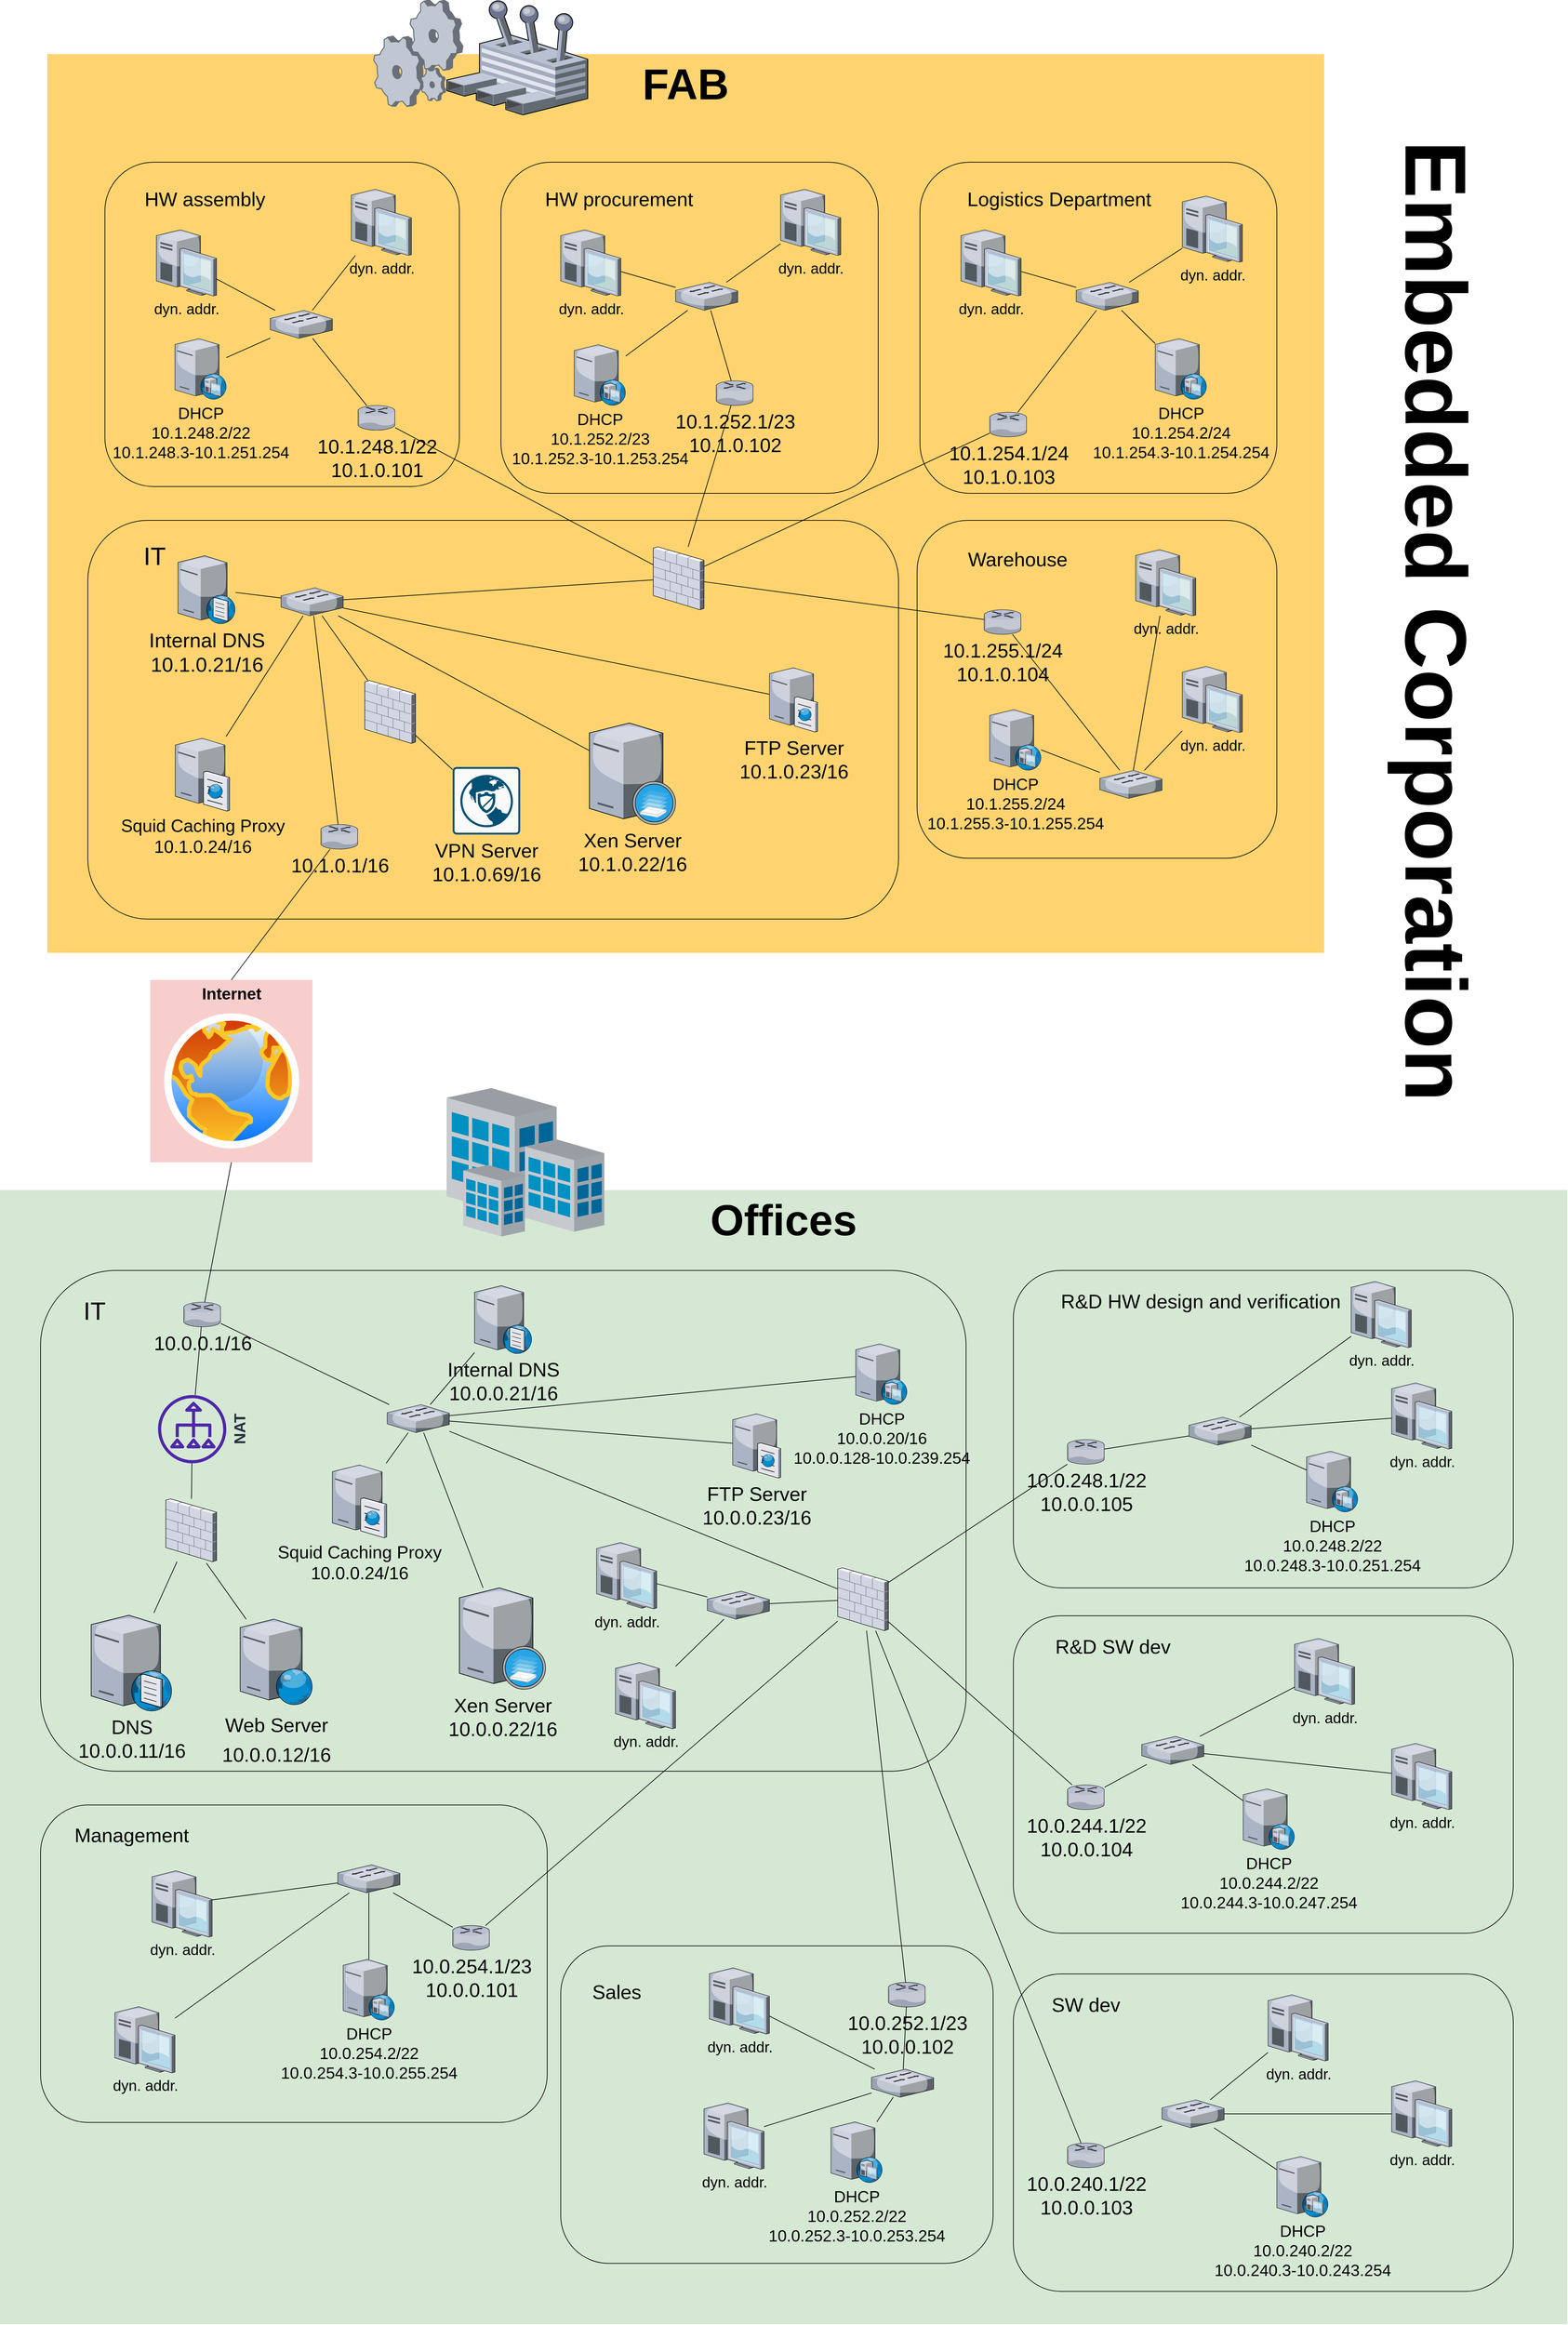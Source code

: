 <mxfile version="15.8.6" type="github">
  <diagram name="Page-1" id="e3a06f82-3646-2815-327d-82caf3d4e204">
    <mxGraphModel dx="2748" dy="2811" grid="1" gridSize="10" guides="1" tooltips="1" connect="1" arrows="1" fold="1" page="1" pageScale="1.5" pageWidth="1169" pageHeight="826" background="none" math="0" shadow="0">
      <root>
        <mxCell id="0" style=";html=1;" />
        <mxCell id="1" style=";html=1;" parent="0" />
        <mxCell id="6a7d8f32e03d9370-57" value="&lt;b&gt;&lt;font style=&quot;font-size: 64px&quot;&gt;FAB&lt;/font&gt;&lt;/b&gt;" style="whiteSpace=wrap;html=1;fillColor=#FFD470;gradientColor=none;fontSize=14;strokeColor=none;verticalAlign=top;" parent="1" vertex="1">
          <mxGeometry x="220" y="-1040" width="1890" height="1330" as="geometry" />
        </mxCell>
        <mxCell id="1b9Rtp74jviF4PZmaVi0-16" value="" style="rounded=1;whiteSpace=wrap;html=1;fontSize=26;fillColor=none;" vertex="1" parent="1">
          <mxGeometry x="280" y="-350" width="1200" height="590" as="geometry" />
        </mxCell>
        <mxCell id="-EbjCZFaRYP1S_G91VMJ-182" value="" style="rounded=1;whiteSpace=wrap;html=1;fontSize=24;fillColor=none;" parent="1" vertex="1">
          <mxGeometry x="305.29" y="-880" width="524.71" height="480" as="geometry" />
        </mxCell>
        <mxCell id="-EbjCZFaRYP1S_G91VMJ-7" value="&lt;b&gt;&lt;font style=&quot;font-size: 128px&quot;&gt;Embedded Corporation&lt;/font&gt;&lt;/b&gt;" style="text;strokeColor=none;fillColor=none;html=1;fontSize=24;fontStyle=1;verticalAlign=middle;align=center;horizontal=0;rotation=-180;" parent="1" vertex="1">
          <mxGeometry x="2120" y="-1028.5" width="312" height="1654.25" as="geometry" />
        </mxCell>
        <mxCell id="-EbjCZFaRYP1S_G91VMJ-15" value="&lt;font size=&quot;1&quot;&gt;&lt;b style=&quot;font-size: 64px&quot;&gt;Offices&lt;/b&gt;&lt;/font&gt;" style="whiteSpace=wrap;html=1;fillColor=#d5e8d4;fontSize=14;strokeColor=none;verticalAlign=top;" parent="1" vertex="1">
          <mxGeometry x="150" y="641" width="2320" height="1678.47" as="geometry" />
        </mxCell>
        <mxCell id="-EbjCZFaRYP1S_G91VMJ-16" value="" style="rounded=1;whiteSpace=wrap;html=1;fontSize=26;fillColor=none;" parent="1" vertex="1">
          <mxGeometry x="210" y="760" width="1370" height="741" as="geometry" />
        </mxCell>
        <mxCell id="-EbjCZFaRYP1S_G91VMJ-218" style="edgeStyle=none;rounded=0;orthogonalLoop=1;jettySize=auto;html=1;entryX=0.5;entryY=1;entryDx=0;entryDy=0;fontSize=128;endArrow=none;endFill=0;" parent="1" source="-EbjCZFaRYP1S_G91VMJ-20" target="-EbjCZFaRYP1S_G91VMJ-23" edge="1">
          <mxGeometry relative="1" as="geometry" />
        </mxCell>
        <mxCell id="1b9Rtp74jviF4PZmaVi0-7" style="edgeStyle=none;rounded=0;orthogonalLoop=1;jettySize=auto;html=1;endArrow=none;endFill=0;" edge="1" parent="1" source="-EbjCZFaRYP1S_G91VMJ-20" target="1b9Rtp74jviF4PZmaVi0-4">
          <mxGeometry relative="1" as="geometry" />
        </mxCell>
        <mxCell id="1b9Rtp74jviF4PZmaVi0-8" style="edgeStyle=none;rounded=0;orthogonalLoop=1;jettySize=auto;html=1;fontSize=23;endArrow=none;endFill=0;" edge="1" parent="1" source="-EbjCZFaRYP1S_G91VMJ-20" target="-EbjCZFaRYP1S_G91VMJ-44">
          <mxGeometry relative="1" as="geometry" />
        </mxCell>
        <mxCell id="-EbjCZFaRYP1S_G91VMJ-20" value="&lt;font style=&quot;font-size: 29px&quot;&gt;10.0.0.1/16&lt;/font&gt;" style="verticalLabelPosition=bottom;aspect=fixed;html=1;verticalAlign=top;strokeColor=none;shape=mxgraph.citrix.router;fillColor=#66B2FF;gradientColor=#0066CC;fontSize=14;" parent="1" vertex="1">
          <mxGeometry x="422" y="807" width="55" height="36.5" as="geometry" />
        </mxCell>
        <mxCell id="-EbjCZFaRYP1S_G91VMJ-21" value="" style="verticalLabelPosition=bottom;aspect=fixed;html=1;verticalAlign=top;strokeColor=none;shape=mxgraph.citrix.site;fillColor=#66B2FF;gradientColor=#0066CC;fontSize=14;" parent="1" vertex="1">
          <mxGeometry x="811.55" y="490" width="233.07" height="220" as="geometry" />
        </mxCell>
        <mxCell id="-EbjCZFaRYP1S_G91VMJ-22" value="" style="group" parent="1" vertex="1" connectable="0">
          <mxGeometry x="372.5" y="330" width="240" height="270" as="geometry" />
        </mxCell>
        <mxCell id="-EbjCZFaRYP1S_G91VMJ-23" value="&lt;font size=&quot;1&quot;&gt;&lt;b style=&quot;font-size: 24px&quot;&gt;Internet&lt;/b&gt;&lt;/font&gt;" style="whiteSpace=wrap;html=1;fillColor=#f8cecc;fontSize=14;strokeColor=none;verticalAlign=top;" parent="-EbjCZFaRYP1S_G91VMJ-22" vertex="1">
          <mxGeometry width="240" height="270" as="geometry" />
        </mxCell>
        <mxCell id="-EbjCZFaRYP1S_G91VMJ-24" value="" style="aspect=fixed;perimeter=ellipsePerimeter;html=1;align=center;shadow=0;dashed=0;spacingTop=3;image;image=img/lib/active_directory/internet_globe.svg;" parent="-EbjCZFaRYP1S_G91VMJ-22" vertex="1">
          <mxGeometry x="20.5" y="49.5" width="200" height="200" as="geometry" />
        </mxCell>
        <mxCell id="-EbjCZFaRYP1S_G91VMJ-25" value="&lt;font style=&quot;font-size: 29px&quot;&gt;DNS&lt;br&gt;10.0.0.11/16&lt;/font&gt;" style="verticalLabelPosition=bottom;sketch=0;aspect=fixed;html=1;verticalAlign=top;strokeColor=none;align=center;outlineConnect=0;shape=mxgraph.citrix.dns_server;fontSize=26;" parent="1" vertex="1">
          <mxGeometry x="285" y="1266.72" width="120" height="145.09" as="geometry" />
        </mxCell>
        <mxCell id="-EbjCZFaRYP1S_G91VMJ-26" value="&lt;font style=&quot;font-size: 37px&quot;&gt;IT&lt;/font&gt;" style="text;html=1;strokeColor=none;fillColor=none;align=center;verticalAlign=middle;whiteSpace=wrap;rounded=0;fontSize=26;" parent="1" vertex="1">
          <mxGeometry x="260" y="806.25" width="60" height="30" as="geometry" />
        </mxCell>
        <mxCell id="-EbjCZFaRYP1S_G91VMJ-27" style="edgeStyle=none;rounded=0;orthogonalLoop=1;jettySize=auto;html=1;fontSize=26;endArrow=none;endFill=0;" parent="1" source="-EbjCZFaRYP1S_G91VMJ-44" target="-EbjCZFaRYP1S_G91VMJ-31" edge="1">
          <mxGeometry relative="1" as="geometry" />
        </mxCell>
        <mxCell id="1b9Rtp74jviF4PZmaVi0-9" style="edgeStyle=none;rounded=0;orthogonalLoop=1;jettySize=auto;html=1;fontSize=23;endArrow=none;endFill=0;" edge="1" parent="1" source="-EbjCZFaRYP1S_G91VMJ-30" target="-EbjCZFaRYP1S_G91VMJ-44">
          <mxGeometry relative="1" as="geometry" />
        </mxCell>
        <mxCell id="-EbjCZFaRYP1S_G91VMJ-30" value="" style="verticalLabelPosition=bottom;sketch=0;aspect=fixed;html=1;verticalAlign=top;strokeColor=none;align=center;outlineConnect=0;shape=mxgraph.citrix.firewall;fontSize=26;fillColor=none;" parent="1" vertex="1">
          <mxGeometry x="1390" y="1200" width="75" height="93" as="geometry" />
        </mxCell>
        <mxCell id="-EbjCZFaRYP1S_G91VMJ-31" value="&lt;font style=&quot;font-size: 29px&quot;&gt;Internal DNS&lt;br&gt;10.0.0.21/16&lt;/font&gt;" style="verticalLabelPosition=bottom;sketch=0;aspect=fixed;html=1;verticalAlign=top;strokeColor=none;align=center;outlineConnect=0;shape=mxgraph.citrix.dns_server;fontSize=26;" parent="1" vertex="1">
          <mxGeometry x="852.41" y="780" width="85.19" height="103" as="geometry" />
        </mxCell>
        <mxCell id="1b9Rtp74jviF4PZmaVi0-11" style="edgeStyle=none;rounded=0;orthogonalLoop=1;jettySize=auto;html=1;fontSize=23;endArrow=none;endFill=0;" edge="1" parent="1" source="-EbjCZFaRYP1S_G91VMJ-33" target="-EbjCZFaRYP1S_G91VMJ-44">
          <mxGeometry relative="1" as="geometry" />
        </mxCell>
        <mxCell id="-EbjCZFaRYP1S_G91VMJ-33" value="Squid Caching Proxy&lt;br&gt;10.0.0.24/16" style="verticalLabelPosition=bottom;sketch=0;aspect=fixed;html=1;verticalAlign=top;strokeColor=none;align=center;outlineConnect=0;shape=mxgraph.citrix.cache_server;fontSize=26;fillColor=none;" parent="1" vertex="1">
          <mxGeometry x="642.0" y="1045.37" width="80.1" height="110" as="geometry" />
        </mxCell>
        <mxCell id="-EbjCZFaRYP1S_G91VMJ-37" value="&lt;font style=&quot;font-size: 29px&quot;&gt;Web Server&lt;br&gt;10.0.0.12/16&lt;br&gt;&lt;/font&gt;" style="verticalLabelPosition=bottom;sketch=0;aspect=fixed;html=1;verticalAlign=top;strokeColor=none;align=center;outlineConnect=0;shape=mxgraph.citrix.web_server;fontSize=37;" parent="1" vertex="1">
          <mxGeometry x="505.5" y="1276.03" width="107.5" height="126.47" as="geometry" />
        </mxCell>
        <mxCell id="-EbjCZFaRYP1S_G91VMJ-39" value="Xen Server&lt;br&gt;10.0.0.22/16" style="verticalLabelPosition=bottom;sketch=0;aspect=fixed;html=1;verticalAlign=top;strokeColor=none;align=center;outlineConnect=0;shape=mxgraph.citrix.xenserver;fontSize=29;" parent="1" vertex="1">
          <mxGeometry x="830" y="1229.75" width="127.5" height="150" as="geometry" />
        </mxCell>
        <mxCell id="-EbjCZFaRYP1S_G91VMJ-45" style="edgeStyle=none;rounded=0;orthogonalLoop=1;jettySize=auto;html=1;fontSize=29;endArrow=none;endFill=0;" parent="1" source="-EbjCZFaRYP1S_G91VMJ-44" target="-EbjCZFaRYP1S_G91VMJ-39" edge="1">
          <mxGeometry relative="1" as="geometry" />
        </mxCell>
        <mxCell id="-EbjCZFaRYP1S_G91VMJ-60" style="edgeStyle=none;rounded=0;orthogonalLoop=1;jettySize=auto;html=1;fontSize=22;endArrow=none;endFill=0;" parent="1" source="-EbjCZFaRYP1S_G91VMJ-44" target="-EbjCZFaRYP1S_G91VMJ-59" edge="1">
          <mxGeometry relative="1" as="geometry" />
        </mxCell>
        <mxCell id="-EbjCZFaRYP1S_G91VMJ-44" value="" style="verticalLabelPosition=bottom;sketch=0;aspect=fixed;html=1;verticalAlign=top;strokeColor=none;align=center;outlineConnect=0;shape=mxgraph.citrix.switch;fontSize=29;" parent="1" vertex="1">
          <mxGeometry x="723.14" y="958.5" width="92" height="41.5" as="geometry" />
        </mxCell>
        <mxCell id="-EbjCZFaRYP1S_G91VMJ-49" style="edgeStyle=none;rounded=0;orthogonalLoop=1;jettySize=auto;html=1;fontSize=29;endArrow=none;endFill=0;" parent="1" source="-EbjCZFaRYP1S_G91VMJ-47" target="-EbjCZFaRYP1S_G91VMJ-25" edge="1">
          <mxGeometry relative="1" as="geometry" />
        </mxCell>
        <mxCell id="1b9Rtp74jviF4PZmaVi0-5" style="rounded=0;orthogonalLoop=1;jettySize=auto;html=1;endArrow=none;endFill=0;" edge="1" parent="1" source="-EbjCZFaRYP1S_G91VMJ-47" target="1b9Rtp74jviF4PZmaVi0-4">
          <mxGeometry relative="1" as="geometry" />
        </mxCell>
        <mxCell id="-EbjCZFaRYP1S_G91VMJ-47" value="" style="verticalLabelPosition=bottom;aspect=fixed;html=1;verticalAlign=top;strokeColor=none;shape=mxgraph.citrix.firewall;fillColor=#66B2FF;gradientColor=#0066CC;fontSize=14;" parent="1" vertex="1">
          <mxGeometry x="395.5" y="1098" width="75" height="93" as="geometry" />
        </mxCell>
        <mxCell id="-EbjCZFaRYP1S_G91VMJ-50" style="edgeStyle=none;rounded=0;orthogonalLoop=1;jettySize=auto;html=1;fontSize=29;endArrow=none;endFill=0;exitX=0.8;exitY=1.022;exitDx=0;exitDy=0;exitPerimeter=0;" parent="1" source="-EbjCZFaRYP1S_G91VMJ-47" target="-EbjCZFaRYP1S_G91VMJ-37" edge="1">
          <mxGeometry relative="1" as="geometry">
            <mxPoint x="494.235" y="1244" as="sourcePoint" />
          </mxGeometry>
        </mxCell>
        <mxCell id="1b9Rtp74jviF4PZmaVi0-10" style="edgeStyle=none;rounded=0;orthogonalLoop=1;jettySize=auto;html=1;fontSize=23;endArrow=none;endFill=0;" edge="1" parent="1" source="-EbjCZFaRYP1S_G91VMJ-51" target="-EbjCZFaRYP1S_G91VMJ-30">
          <mxGeometry relative="1" as="geometry" />
        </mxCell>
        <mxCell id="-EbjCZFaRYP1S_G91VMJ-51" value="" style="verticalLabelPosition=bottom;sketch=0;aspect=fixed;html=1;verticalAlign=top;strokeColor=none;align=center;outlineConnect=0;shape=mxgraph.citrix.switch;fontSize=29;" parent="1" vertex="1">
          <mxGeometry x="1197" y="1234.53" width="92" height="41.5" as="geometry" />
        </mxCell>
        <mxCell id="-EbjCZFaRYP1S_G91VMJ-69" style="edgeStyle=none;rounded=0;orthogonalLoop=1;jettySize=auto;html=1;fontSize=22;endArrow=none;endFill=0;" parent="1" source="-EbjCZFaRYP1S_G91VMJ-30" target="-EbjCZFaRYP1S_G91VMJ-68" edge="1">
          <mxGeometry relative="1" as="geometry">
            <mxPoint x="1425.362" y="1459.75" as="sourcePoint" />
          </mxGeometry>
        </mxCell>
        <mxCell id="-EbjCZFaRYP1S_G91VMJ-90" style="edgeStyle=none;rounded=0;orthogonalLoop=1;jettySize=auto;html=1;fontSize=29;endArrow=none;endFill=0;" parent="1" source="-EbjCZFaRYP1S_G91VMJ-30" target="-EbjCZFaRYP1S_G91VMJ-81" edge="1">
          <mxGeometry relative="1" as="geometry">
            <mxPoint x="1468.347" y="1459.75" as="sourcePoint" />
          </mxGeometry>
        </mxCell>
        <mxCell id="-EbjCZFaRYP1S_G91VMJ-102" style="edgeStyle=none;rounded=0;orthogonalLoop=1;jettySize=auto;html=1;fontSize=29;endArrow=none;endFill=0;" parent="1" source="-EbjCZFaRYP1S_G91VMJ-30" target="-EbjCZFaRYP1S_G91VMJ-93" edge="1">
          <mxGeometry relative="1" as="geometry">
            <mxPoint x="1481.684" y="1418.25" as="sourcePoint" />
          </mxGeometry>
        </mxCell>
        <mxCell id="-EbjCZFaRYP1S_G91VMJ-147" style="edgeStyle=none;rounded=0;orthogonalLoop=1;jettySize=auto;html=1;fontSize=29;endArrow=none;endFill=0;" parent="1" source="-EbjCZFaRYP1S_G91VMJ-30" target="-EbjCZFaRYP1S_G91VMJ-127" edge="1">
          <mxGeometry relative="1" as="geometry">
            <mxPoint x="1513" y="1454.914" as="sourcePoint" />
          </mxGeometry>
        </mxCell>
        <mxCell id="-EbjCZFaRYP1S_G91VMJ-148" style="edgeStyle=none;rounded=0;orthogonalLoop=1;jettySize=auto;html=1;fontSize=29;endArrow=none;endFill=0;" parent="1" source="-EbjCZFaRYP1S_G91VMJ-30" target="-EbjCZFaRYP1S_G91VMJ-138" edge="1">
          <mxGeometry relative="1" as="geometry">
            <mxPoint x="1476.56" y="1459.75" as="sourcePoint" />
          </mxGeometry>
        </mxCell>
        <mxCell id="-EbjCZFaRYP1S_G91VMJ-59" value="&lt;font style=&quot;font-size: 24px&quot;&gt;DHCP&lt;br&gt;10.0.0.20/16&lt;br&gt;10.0.0.128-10.0.239.254&lt;/font&gt;" style="verticalLabelPosition=bottom;sketch=0;aspect=fixed;html=1;verticalAlign=top;strokeColor=none;align=center;outlineConnect=0;shape=mxgraph.citrix.dhcp_server;fontSize=22;" parent="1" vertex="1">
          <mxGeometry x="1416.71" y="868.5" width="76" height="90" as="geometry" />
        </mxCell>
        <mxCell id="-EbjCZFaRYP1S_G91VMJ-64" style="edgeStyle=none;rounded=0;orthogonalLoop=1;jettySize=auto;html=1;fontSize=22;endArrow=none;endFill=0;" parent="1" source="-EbjCZFaRYP1S_G91VMJ-61" target="-EbjCZFaRYP1S_G91VMJ-51" edge="1">
          <mxGeometry relative="1" as="geometry" />
        </mxCell>
        <mxCell id="-EbjCZFaRYP1S_G91VMJ-61" value="dyn. addr." style="verticalLabelPosition=bottom;sketch=0;aspect=fixed;html=1;verticalAlign=top;strokeColor=none;align=center;outlineConnect=0;shape=mxgraph.citrix.desktop;fontSize=22;" parent="1" vertex="1">
          <mxGeometry x="1033.07" y="1162.72" width="89" height="98" as="geometry" />
        </mxCell>
        <mxCell id="-EbjCZFaRYP1S_G91VMJ-65" style="edgeStyle=none;rounded=0;orthogonalLoop=1;jettySize=auto;html=1;fontSize=22;endArrow=none;endFill=0;" parent="1" source="-EbjCZFaRYP1S_G91VMJ-63" target="-EbjCZFaRYP1S_G91VMJ-51" edge="1">
          <mxGeometry relative="1" as="geometry" />
        </mxCell>
        <mxCell id="-EbjCZFaRYP1S_G91VMJ-63" value="dyn. addr." style="verticalLabelPosition=bottom;sketch=0;aspect=fixed;html=1;verticalAlign=top;strokeColor=none;align=center;outlineConnect=0;shape=mxgraph.citrix.desktop;fontSize=22;" parent="1" vertex="1">
          <mxGeometry x="1061" y="1340.18" width="89" height="98" as="geometry" />
        </mxCell>
        <mxCell id="-EbjCZFaRYP1S_G91VMJ-67" value="" style="rounded=1;whiteSpace=wrap;html=1;fontSize=26;fillColor=none;" parent="1" vertex="1">
          <mxGeometry x="210" y="1551" width="750" height="469.75" as="geometry" />
        </mxCell>
        <mxCell id="-EbjCZFaRYP1S_G91VMJ-76" style="edgeStyle=none;rounded=0;orthogonalLoop=1;jettySize=auto;html=1;fontSize=22;endArrow=none;endFill=0;" parent="1" source="-EbjCZFaRYP1S_G91VMJ-68" target="-EbjCZFaRYP1S_G91VMJ-73" edge="1">
          <mxGeometry relative="1" as="geometry" />
        </mxCell>
        <mxCell id="-EbjCZFaRYP1S_G91VMJ-68" value="&lt;font style=&quot;font-size: 29px&quot;&gt;10.0.254.1/23&lt;br&gt;10.0.0.101&lt;br&gt;&lt;/font&gt;" style="verticalLabelPosition=bottom;sketch=0;aspect=fixed;html=1;verticalAlign=top;strokeColor=none;align=center;outlineConnect=0;shape=mxgraph.citrix.router;fontSize=22;" parent="1" vertex="1">
          <mxGeometry x="820" y="1729.47" width="55" height="36.5" as="geometry" />
        </mxCell>
        <mxCell id="-EbjCZFaRYP1S_G91VMJ-77" style="edgeStyle=none;rounded=0;orthogonalLoop=1;jettySize=auto;html=1;fontSize=22;endArrow=none;endFill=0;" parent="1" source="-EbjCZFaRYP1S_G91VMJ-70" target="-EbjCZFaRYP1S_G91VMJ-73" edge="1">
          <mxGeometry relative="1" as="geometry" />
        </mxCell>
        <mxCell id="-EbjCZFaRYP1S_G91VMJ-70" value="&lt;font style=&quot;font-size: 24px&quot;&gt;DHCP&lt;br&gt;10.0.254.2/22&lt;br&gt;10.0.254.3-10.0.255.254&lt;/font&gt;" style="verticalLabelPosition=bottom;sketch=0;aspect=fixed;html=1;verticalAlign=top;strokeColor=none;align=center;outlineConnect=0;shape=mxgraph.citrix.dhcp_server;fontSize=22;" parent="1" vertex="1">
          <mxGeometry x="658" y="1779.47" width="76" height="90" as="geometry" />
        </mxCell>
        <mxCell id="-EbjCZFaRYP1S_G91VMJ-71" value="dyn. addr." style="verticalLabelPosition=bottom;sketch=0;aspect=fixed;html=1;verticalAlign=top;strokeColor=none;align=center;outlineConnect=0;shape=mxgraph.citrix.desktop;fontSize=22;" parent="1" vertex="1">
          <mxGeometry x="375" y="1648.47" width="89" height="98" as="geometry" />
        </mxCell>
        <mxCell id="-EbjCZFaRYP1S_G91VMJ-72" value="dyn. addr." style="verticalLabelPosition=bottom;sketch=0;aspect=fixed;html=1;verticalAlign=top;strokeColor=none;align=center;outlineConnect=0;shape=mxgraph.citrix.desktop;fontSize=22;" parent="1" vertex="1">
          <mxGeometry x="320" y="1849.47" width="89" height="98" as="geometry" />
        </mxCell>
        <mxCell id="-EbjCZFaRYP1S_G91VMJ-74" style="edgeStyle=none;rounded=0;orthogonalLoop=1;jettySize=auto;html=1;fontSize=22;endArrow=none;endFill=0;" parent="1" source="-EbjCZFaRYP1S_G91VMJ-73" target="-EbjCZFaRYP1S_G91VMJ-71" edge="1">
          <mxGeometry relative="1" as="geometry" />
        </mxCell>
        <mxCell id="-EbjCZFaRYP1S_G91VMJ-75" style="edgeStyle=none;rounded=0;orthogonalLoop=1;jettySize=auto;html=1;fontSize=22;endArrow=none;endFill=0;" parent="1" source="-EbjCZFaRYP1S_G91VMJ-73" target="-EbjCZFaRYP1S_G91VMJ-72" edge="1">
          <mxGeometry relative="1" as="geometry" />
        </mxCell>
        <mxCell id="-EbjCZFaRYP1S_G91VMJ-73" value="" style="verticalLabelPosition=bottom;sketch=0;aspect=fixed;html=1;verticalAlign=top;strokeColor=none;align=center;outlineConnect=0;shape=mxgraph.citrix.switch;fontSize=22;" parent="1" vertex="1">
          <mxGeometry x="650" y="1639.47" width="92" height="41.5" as="geometry" />
        </mxCell>
        <mxCell id="-EbjCZFaRYP1S_G91VMJ-78" value="&lt;font style=&quot;font-size: 29px&quot;&gt;Management&lt;/font&gt;" style="text;html=1;strokeColor=none;fillColor=none;align=center;verticalAlign=middle;whiteSpace=wrap;rounded=0;fontSize=22;" parent="1" vertex="1">
          <mxGeometry x="315" y="1581" width="60" height="30" as="geometry" />
        </mxCell>
        <mxCell id="-EbjCZFaRYP1S_G91VMJ-79" value="" style="rounded=1;whiteSpace=wrap;html=1;fontSize=26;fillColor=none;" parent="1" vertex="1">
          <mxGeometry x="980" y="1759.47" width="640" height="469.75" as="geometry" />
        </mxCell>
        <mxCell id="-EbjCZFaRYP1S_G91VMJ-80" style="edgeStyle=none;rounded=0;orthogonalLoop=1;jettySize=auto;html=1;fontSize=22;endArrow=none;endFill=0;" parent="1" source="-EbjCZFaRYP1S_G91VMJ-81" target="-EbjCZFaRYP1S_G91VMJ-88" edge="1">
          <mxGeometry relative="1" as="geometry" />
        </mxCell>
        <mxCell id="-EbjCZFaRYP1S_G91VMJ-81" value="&lt;font style=&quot;font-size: 29px&quot;&gt;10.0.252.1/23&lt;br&gt;10.0.0.102&lt;br&gt;&lt;/font&gt;" style="verticalLabelPosition=bottom;sketch=0;aspect=fixed;html=1;verticalAlign=top;strokeColor=none;align=center;outlineConnect=0;shape=mxgraph.citrix.router;fontSize=22;" parent="1" vertex="1">
          <mxGeometry x="1465" y="1813.47" width="55" height="36.5" as="geometry" />
        </mxCell>
        <mxCell id="-EbjCZFaRYP1S_G91VMJ-82" style="edgeStyle=none;rounded=0;orthogonalLoop=1;jettySize=auto;html=1;fontSize=22;endArrow=none;endFill=0;" parent="1" source="-EbjCZFaRYP1S_G91VMJ-83" target="-EbjCZFaRYP1S_G91VMJ-88" edge="1">
          <mxGeometry relative="1" as="geometry" />
        </mxCell>
        <mxCell id="-EbjCZFaRYP1S_G91VMJ-83" value="&lt;font style=&quot;font-size: 24px&quot;&gt;DHCP&lt;br&gt;10.0.252.2/22&lt;br&gt;10.0.252.3-10.0.253.254&lt;/font&gt;" style="verticalLabelPosition=bottom;sketch=0;aspect=fixed;html=1;verticalAlign=top;strokeColor=none;align=center;outlineConnect=0;shape=mxgraph.citrix.dhcp_server;fontSize=22;" parent="1" vertex="1">
          <mxGeometry x="1380" y="2019.94" width="76" height="90" as="geometry" />
        </mxCell>
        <mxCell id="-EbjCZFaRYP1S_G91VMJ-84" value="dyn. addr." style="verticalLabelPosition=bottom;sketch=0;aspect=fixed;html=1;verticalAlign=top;strokeColor=none;align=center;outlineConnect=0;shape=mxgraph.citrix.desktop;fontSize=22;" parent="1" vertex="1">
          <mxGeometry x="1200" y="1791.94" width="89" height="98" as="geometry" />
        </mxCell>
        <mxCell id="-EbjCZFaRYP1S_G91VMJ-85" value="dyn. addr." style="verticalLabelPosition=bottom;sketch=0;aspect=fixed;html=1;verticalAlign=top;strokeColor=none;align=center;outlineConnect=0;shape=mxgraph.citrix.desktop;fontSize=22;" parent="1" vertex="1">
          <mxGeometry x="1192" y="1991.94" width="89" height="98" as="geometry" />
        </mxCell>
        <mxCell id="-EbjCZFaRYP1S_G91VMJ-86" style="edgeStyle=none;rounded=0;orthogonalLoop=1;jettySize=auto;html=1;fontSize=22;endArrow=none;endFill=0;" parent="1" source="-EbjCZFaRYP1S_G91VMJ-88" target="-EbjCZFaRYP1S_G91VMJ-84" edge="1">
          <mxGeometry relative="1" as="geometry" />
        </mxCell>
        <mxCell id="-EbjCZFaRYP1S_G91VMJ-87" style="edgeStyle=none;rounded=0;orthogonalLoop=1;jettySize=auto;html=1;fontSize=22;endArrow=none;endFill=0;" parent="1" source="-EbjCZFaRYP1S_G91VMJ-88" target="-EbjCZFaRYP1S_G91VMJ-85" edge="1">
          <mxGeometry relative="1" as="geometry" />
        </mxCell>
        <mxCell id="-EbjCZFaRYP1S_G91VMJ-88" value="" style="verticalLabelPosition=bottom;sketch=0;aspect=fixed;html=1;verticalAlign=top;strokeColor=none;align=center;outlineConnect=0;shape=mxgraph.citrix.switch;fontSize=22;" parent="1" vertex="1">
          <mxGeometry x="1440" y="1941.94" width="92" height="41.5" as="geometry" />
        </mxCell>
        <mxCell id="-EbjCZFaRYP1S_G91VMJ-89" value="&lt;font style=&quot;font-size: 29px&quot;&gt;Sales&lt;br&gt;&lt;/font&gt;" style="text;html=1;strokeColor=none;fillColor=none;align=center;verticalAlign=middle;whiteSpace=wrap;rounded=0;fontSize=22;" parent="1" vertex="1">
          <mxGeometry x="1033.07" y="1813.47" width="60" height="30" as="geometry" />
        </mxCell>
        <mxCell id="-EbjCZFaRYP1S_G91VMJ-91" value="" style="rounded=1;whiteSpace=wrap;html=1;fontSize=26;fillColor=none;" parent="1" vertex="1">
          <mxGeometry x="1650" y="760" width="740" height="469.75" as="geometry" />
        </mxCell>
        <mxCell id="-EbjCZFaRYP1S_G91VMJ-92" style="edgeStyle=none;rounded=0;orthogonalLoop=1;jettySize=auto;html=1;fontSize=22;endArrow=none;endFill=0;" parent="1" source="-EbjCZFaRYP1S_G91VMJ-93" target="-EbjCZFaRYP1S_G91VMJ-100" edge="1">
          <mxGeometry relative="1" as="geometry" />
        </mxCell>
        <mxCell id="-EbjCZFaRYP1S_G91VMJ-93" value="&lt;font style=&quot;font-size: 29px&quot;&gt;10.0.248.1/22&lt;br&gt;10.0.0.105&lt;br&gt;&lt;/font&gt;" style="verticalLabelPosition=bottom;sketch=0;aspect=fixed;html=1;verticalAlign=top;strokeColor=none;align=center;outlineConnect=0;shape=mxgraph.citrix.router;fontSize=22;" parent="1" vertex="1">
          <mxGeometry x="1730" y="1010.25" width="55" height="36.5" as="geometry" />
        </mxCell>
        <mxCell id="-EbjCZFaRYP1S_G91VMJ-94" style="edgeStyle=none;rounded=0;orthogonalLoop=1;jettySize=auto;html=1;fontSize=22;endArrow=none;endFill=0;" parent="1" source="-EbjCZFaRYP1S_G91VMJ-95" target="-EbjCZFaRYP1S_G91VMJ-100" edge="1">
          <mxGeometry relative="1" as="geometry" />
        </mxCell>
        <mxCell id="-EbjCZFaRYP1S_G91VMJ-95" value="&lt;font style=&quot;font-size: 24px&quot;&gt;DHCP&lt;br&gt;10.0.248.2/22&lt;br&gt;10.0.248.3-10.0.251.254&lt;/font&gt;" style="verticalLabelPosition=bottom;sketch=0;aspect=fixed;html=1;verticalAlign=top;strokeColor=none;align=center;outlineConnect=0;shape=mxgraph.citrix.dhcp_server;fontSize=22;" parent="1" vertex="1">
          <mxGeometry x="2084" y="1027.5" width="76" height="90" as="geometry" />
        </mxCell>
        <mxCell id="-EbjCZFaRYP1S_G91VMJ-96" value="dyn. addr." style="verticalLabelPosition=bottom;sketch=0;aspect=fixed;html=1;verticalAlign=top;strokeColor=none;align=center;outlineConnect=0;shape=mxgraph.citrix.desktop;fontSize=22;" parent="1" vertex="1">
          <mxGeometry x="2150" y="776.25" width="89" height="98" as="geometry" />
        </mxCell>
        <mxCell id="-EbjCZFaRYP1S_G91VMJ-97" value="dyn. addr." style="verticalLabelPosition=bottom;sketch=0;aspect=fixed;html=1;verticalAlign=top;strokeColor=none;align=center;outlineConnect=0;shape=mxgraph.citrix.desktop;fontSize=22;" parent="1" vertex="1">
          <mxGeometry x="2210" y="926.25" width="89" height="98" as="geometry" />
        </mxCell>
        <mxCell id="-EbjCZFaRYP1S_G91VMJ-98" style="edgeStyle=none;rounded=0;orthogonalLoop=1;jettySize=auto;html=1;fontSize=22;endArrow=none;endFill=0;" parent="1" source="-EbjCZFaRYP1S_G91VMJ-100" target="-EbjCZFaRYP1S_G91VMJ-96" edge="1">
          <mxGeometry relative="1" as="geometry" />
        </mxCell>
        <mxCell id="-EbjCZFaRYP1S_G91VMJ-99" style="edgeStyle=none;rounded=0;orthogonalLoop=1;jettySize=auto;html=1;fontSize=22;endArrow=none;endFill=0;" parent="1" source="-EbjCZFaRYP1S_G91VMJ-100" target="-EbjCZFaRYP1S_G91VMJ-97" edge="1">
          <mxGeometry relative="1" as="geometry" />
        </mxCell>
        <mxCell id="-EbjCZFaRYP1S_G91VMJ-100" value="" style="verticalLabelPosition=bottom;sketch=0;aspect=fixed;html=1;verticalAlign=top;strokeColor=none;align=center;outlineConnect=0;shape=mxgraph.citrix.switch;fontSize=22;" parent="1" vertex="1">
          <mxGeometry x="1910" y="977" width="92" height="41.5" as="geometry" />
        </mxCell>
        <mxCell id="-EbjCZFaRYP1S_G91VMJ-101" value="&lt;font style=&quot;font-size: 29px&quot;&gt;R&amp;amp;D HW design and verification&lt;/font&gt;" style="text;html=1;strokeColor=none;fillColor=none;align=center;verticalAlign=middle;whiteSpace=wrap;rounded=0;fontSize=22;" parent="1" vertex="1">
          <mxGeometry x="1695" y="790.75" width="465" height="30" as="geometry" />
        </mxCell>
        <mxCell id="-EbjCZFaRYP1S_G91VMJ-125" value="" style="rounded=1;whiteSpace=wrap;html=1;fontSize=26;fillColor=none;" parent="1" vertex="1">
          <mxGeometry x="1650" y="1271" width="740" height="469.75" as="geometry" />
        </mxCell>
        <mxCell id="-EbjCZFaRYP1S_G91VMJ-126" style="edgeStyle=none;rounded=0;orthogonalLoop=1;jettySize=auto;html=1;fontSize=22;endArrow=none;endFill=0;" parent="1" source="-EbjCZFaRYP1S_G91VMJ-127" target="-EbjCZFaRYP1S_G91VMJ-134" edge="1">
          <mxGeometry relative="1" as="geometry" />
        </mxCell>
        <mxCell id="-EbjCZFaRYP1S_G91VMJ-127" value="&lt;font style=&quot;font-size: 29px&quot;&gt;10.0.244.1/22&lt;br&gt;10.0.0.104&lt;br&gt;&lt;/font&gt;" style="verticalLabelPosition=bottom;sketch=0;aspect=fixed;html=1;verticalAlign=top;strokeColor=none;align=center;outlineConnect=0;shape=mxgraph.citrix.router;fontSize=22;" parent="1" vertex="1">
          <mxGeometry x="1730" y="1521.25" width="55" height="36.5" as="geometry" />
        </mxCell>
        <mxCell id="-EbjCZFaRYP1S_G91VMJ-128" style="edgeStyle=none;rounded=0;orthogonalLoop=1;jettySize=auto;html=1;fontSize=22;endArrow=none;endFill=0;" parent="1" source="-EbjCZFaRYP1S_G91VMJ-129" target="-EbjCZFaRYP1S_G91VMJ-134" edge="1">
          <mxGeometry relative="1" as="geometry" />
        </mxCell>
        <mxCell id="-EbjCZFaRYP1S_G91VMJ-129" value="&lt;font style=&quot;font-size: 24px&quot;&gt;DHCP&lt;br&gt;10.0.244.2/22&lt;br&gt;10.0.244.3-10.0.247.254&lt;/font&gt;" style="verticalLabelPosition=bottom;sketch=0;aspect=fixed;html=1;verticalAlign=top;strokeColor=none;align=center;outlineConnect=0;shape=mxgraph.citrix.dhcp_server;fontSize=22;" parent="1" vertex="1">
          <mxGeometry x="1990.21" y="1527" width="76" height="90" as="geometry" />
        </mxCell>
        <mxCell id="-EbjCZFaRYP1S_G91VMJ-130" value="dyn. addr." style="verticalLabelPosition=bottom;sketch=0;aspect=fixed;html=1;verticalAlign=top;strokeColor=none;align=center;outlineConnect=0;shape=mxgraph.citrix.desktop;fontSize=22;" parent="1" vertex="1">
          <mxGeometry x="2066.21" y="1304.5" width="89" height="98" as="geometry" />
        </mxCell>
        <mxCell id="-EbjCZFaRYP1S_G91VMJ-131" value="dyn. addr." style="verticalLabelPosition=bottom;sketch=0;aspect=fixed;html=1;verticalAlign=top;strokeColor=none;align=center;outlineConnect=0;shape=mxgraph.citrix.desktop;fontSize=22;" parent="1" vertex="1">
          <mxGeometry x="2210" y="1459.75" width="89" height="98" as="geometry" />
        </mxCell>
        <mxCell id="-EbjCZFaRYP1S_G91VMJ-132" style="edgeStyle=none;rounded=0;orthogonalLoop=1;jettySize=auto;html=1;fontSize=22;endArrow=none;endFill=0;" parent="1" source="-EbjCZFaRYP1S_G91VMJ-134" target="-EbjCZFaRYP1S_G91VMJ-130" edge="1">
          <mxGeometry relative="1" as="geometry" />
        </mxCell>
        <mxCell id="-EbjCZFaRYP1S_G91VMJ-133" style="edgeStyle=none;rounded=0;orthogonalLoop=1;jettySize=auto;html=1;fontSize=22;endArrow=none;endFill=0;" parent="1" source="-EbjCZFaRYP1S_G91VMJ-134" target="-EbjCZFaRYP1S_G91VMJ-131" edge="1">
          <mxGeometry relative="1" as="geometry" />
        </mxCell>
        <mxCell id="-EbjCZFaRYP1S_G91VMJ-134" value="" style="verticalLabelPosition=bottom;sketch=0;aspect=fixed;html=1;verticalAlign=top;strokeColor=none;align=center;outlineConnect=0;shape=mxgraph.citrix.switch;fontSize=22;" parent="1" vertex="1">
          <mxGeometry x="1840" y="1449.47" width="92" height="41.5" as="geometry" />
        </mxCell>
        <mxCell id="-EbjCZFaRYP1S_G91VMJ-135" value="&lt;font style=&quot;font-size: 29px&quot;&gt;R&amp;amp;D SW dev&lt;/font&gt;" style="text;html=1;strokeColor=none;fillColor=none;align=center;verticalAlign=middle;whiteSpace=wrap;rounded=0;fontSize=22;" parent="1" vertex="1">
          <mxGeometry x="1695" y="1301.75" width="205" height="30" as="geometry" />
        </mxCell>
        <mxCell id="-EbjCZFaRYP1S_G91VMJ-136" value="" style="rounded=1;whiteSpace=wrap;html=1;fontSize=26;fillColor=none;" parent="1" vertex="1">
          <mxGeometry x="1650" y="1801" width="740" height="469.75" as="geometry" />
        </mxCell>
        <mxCell id="-EbjCZFaRYP1S_G91VMJ-137" style="edgeStyle=none;rounded=0;orthogonalLoop=1;jettySize=auto;html=1;fontSize=22;endArrow=none;endFill=0;" parent="1" source="-EbjCZFaRYP1S_G91VMJ-138" target="-EbjCZFaRYP1S_G91VMJ-145" edge="1">
          <mxGeometry relative="1" as="geometry" />
        </mxCell>
        <mxCell id="-EbjCZFaRYP1S_G91VMJ-138" value="&lt;font style=&quot;font-size: 29px&quot;&gt;10.0.240.1/22&lt;br&gt;10.0.0.103&lt;br&gt;&lt;/font&gt;" style="verticalLabelPosition=bottom;sketch=0;aspect=fixed;html=1;verticalAlign=top;strokeColor=none;align=center;outlineConnect=0;shape=mxgraph.citrix.router;fontSize=22;" parent="1" vertex="1">
          <mxGeometry x="1730" y="2051.25" width="55" height="36.5" as="geometry" />
        </mxCell>
        <mxCell id="-EbjCZFaRYP1S_G91VMJ-139" style="edgeStyle=none;rounded=0;orthogonalLoop=1;jettySize=auto;html=1;fontSize=22;endArrow=none;endFill=0;" parent="1" source="-EbjCZFaRYP1S_G91VMJ-140" target="-EbjCZFaRYP1S_G91VMJ-145" edge="1">
          <mxGeometry relative="1" as="geometry" />
        </mxCell>
        <mxCell id="-EbjCZFaRYP1S_G91VMJ-140" value="&lt;font style=&quot;font-size: 24px&quot;&gt;DHCP&lt;br&gt;10.0.240.2/22&lt;br&gt;10.0.240.3-10.0.243.254&lt;/font&gt;" style="verticalLabelPosition=bottom;sketch=0;aspect=fixed;html=1;verticalAlign=top;strokeColor=none;align=center;outlineConnect=0;shape=mxgraph.citrix.dhcp_server;fontSize=22;" parent="1" vertex="1">
          <mxGeometry x="2040" y="2071" width="76" height="90" as="geometry" />
        </mxCell>
        <mxCell id="-EbjCZFaRYP1S_G91VMJ-141" value="dyn. addr." style="verticalLabelPosition=bottom;sketch=0;aspect=fixed;html=1;verticalAlign=top;strokeColor=none;align=center;outlineConnect=0;shape=mxgraph.citrix.desktop;fontSize=22;" parent="1" vertex="1">
          <mxGeometry x="2027" y="1831.75" width="89" height="98" as="geometry" />
        </mxCell>
        <mxCell id="-EbjCZFaRYP1S_G91VMJ-142" value="dyn. addr." style="verticalLabelPosition=bottom;sketch=0;aspect=fixed;html=1;verticalAlign=top;strokeColor=none;align=center;outlineConnect=0;shape=mxgraph.citrix.desktop;fontSize=22;" parent="1" vertex="1">
          <mxGeometry x="2210" y="1959.0" width="89" height="98" as="geometry" />
        </mxCell>
        <mxCell id="-EbjCZFaRYP1S_G91VMJ-143" style="edgeStyle=none;rounded=0;orthogonalLoop=1;jettySize=auto;html=1;fontSize=22;endArrow=none;endFill=0;" parent="1" source="-EbjCZFaRYP1S_G91VMJ-145" target="-EbjCZFaRYP1S_G91VMJ-141" edge="1">
          <mxGeometry relative="1" as="geometry" />
        </mxCell>
        <mxCell id="-EbjCZFaRYP1S_G91VMJ-144" style="edgeStyle=none;rounded=0;orthogonalLoop=1;jettySize=auto;html=1;fontSize=22;endArrow=none;endFill=0;" parent="1" source="-EbjCZFaRYP1S_G91VMJ-145" target="-EbjCZFaRYP1S_G91VMJ-142" edge="1">
          <mxGeometry relative="1" as="geometry" />
        </mxCell>
        <mxCell id="-EbjCZFaRYP1S_G91VMJ-145" value="" style="verticalLabelPosition=bottom;sketch=0;aspect=fixed;html=1;verticalAlign=top;strokeColor=none;align=center;outlineConnect=0;shape=mxgraph.citrix.switch;fontSize=22;" parent="1" vertex="1">
          <mxGeometry x="1870" y="1987.25" width="92" height="41.5" as="geometry" />
        </mxCell>
        <mxCell id="-EbjCZFaRYP1S_G91VMJ-146" value="&lt;font style=&quot;font-size: 29px&quot;&gt;SW dev&lt;/font&gt;" style="text;html=1;strokeColor=none;fillColor=none;align=center;verticalAlign=middle;whiteSpace=wrap;rounded=0;fontSize=22;" parent="1" vertex="1">
          <mxGeometry x="1695" y="1831.75" width="125" height="30" as="geometry" />
        </mxCell>
        <mxCell id="-EbjCZFaRYP1S_G91VMJ-151" style="edgeStyle=none;rounded=0;orthogonalLoop=1;jettySize=auto;html=1;fontSize=24;endArrow=none;endFill=0;" parent="1" source="-EbjCZFaRYP1S_G91VMJ-150" target="-EbjCZFaRYP1S_G91VMJ-44" edge="1">
          <mxGeometry relative="1" as="geometry" />
        </mxCell>
        <mxCell id="-EbjCZFaRYP1S_G91VMJ-150" value="&lt;font style=&quot;font-size: 29px&quot;&gt;FTP Server&lt;br&gt;10.0.0.23/16&lt;/font&gt;" style="verticalLabelPosition=bottom;sketch=0;aspect=fixed;html=1;verticalAlign=top;strokeColor=none;align=center;outlineConnect=0;shape=mxgraph.citrix.ftp_server;fontSize=24;" parent="1" vertex="1">
          <mxGeometry x="1234.5" y="970" width="71" height="97" as="geometry" />
        </mxCell>
        <mxCell id="-EbjCZFaRYP1S_G91VMJ-152" value="" style="verticalLabelPosition=bottom;sketch=0;aspect=fixed;html=1;verticalAlign=top;strokeColor=none;align=center;outlineConnect=0;shape=mxgraph.citrix.user_control;fontSize=24;" parent="1" vertex="1">
          <mxGeometry x="811.55" y="-1120" width="208.45" height="170" as="geometry" />
        </mxCell>
        <mxCell id="-EbjCZFaRYP1S_G91VMJ-153" value="" style="verticalLabelPosition=bottom;sketch=0;aspect=fixed;html=1;verticalAlign=top;strokeColor=none;align=center;outlineConnect=0;shape=mxgraph.citrix.process;fontSize=24;" parent="1" vertex="1">
          <mxGeometry x="703.09" y="-1120" width="132.1" height="157.5" as="geometry" />
        </mxCell>
        <mxCell id="-EbjCZFaRYP1S_G91VMJ-160" style="edgeStyle=none;rounded=0;orthogonalLoop=1;jettySize=auto;html=1;fontSize=24;endArrow=none;endFill=0;" parent="1" source="-EbjCZFaRYP1S_G91VMJ-154" target="-EbjCZFaRYP1S_G91VMJ-159" edge="1">
          <mxGeometry relative="1" as="geometry">
            <mxPoint x="345.56" y="-124.75" as="targetPoint" />
          </mxGeometry>
        </mxCell>
        <mxCell id="-EbjCZFaRYP1S_G91VMJ-217" style="edgeStyle=none;rounded=0;orthogonalLoop=1;jettySize=auto;html=1;entryX=0.5;entryY=0;entryDx=0;entryDy=0;fontSize=128;endArrow=none;endFill=0;" parent="1" source="-EbjCZFaRYP1S_G91VMJ-154" target="-EbjCZFaRYP1S_G91VMJ-23" edge="1">
          <mxGeometry relative="1" as="geometry" />
        </mxCell>
        <mxCell id="-EbjCZFaRYP1S_G91VMJ-154" value="&lt;font style=&quot;font-size: 29px&quot;&gt;10.1.0.1/16&lt;/font&gt;" style="verticalLabelPosition=bottom;sketch=0;aspect=fixed;html=1;verticalAlign=top;strokeColor=none;align=center;outlineConnect=0;shape=mxgraph.citrix.router;fontSize=24;" parent="1" vertex="1">
          <mxGeometry x="625" y="100" width="55" height="36.5" as="geometry" />
        </mxCell>
        <mxCell id="-EbjCZFaRYP1S_G91VMJ-163" style="edgeStyle=none;rounded=0;orthogonalLoop=1;jettySize=auto;html=1;fontSize=24;endArrow=none;endFill=0;" parent="1" source="-EbjCZFaRYP1S_G91VMJ-158" target="-EbjCZFaRYP1S_G91VMJ-159" edge="1">
          <mxGeometry relative="1" as="geometry">
            <mxPoint x="649" y="-286.617" as="sourcePoint" />
          </mxGeometry>
        </mxCell>
        <mxCell id="-EbjCZFaRYP1S_G91VMJ-158" value="Squid Caching Proxy&lt;br&gt;10.1.0.24/16" style="verticalLabelPosition=bottom;sketch=0;aspect=fixed;html=1;verticalAlign=top;strokeColor=none;align=center;outlineConnect=0;shape=mxgraph.citrix.cache_server;fontSize=26;fillColor=none;" parent="1" vertex="1">
          <mxGeometry x="409.45" y="-30" width="80.1" height="110" as="geometry" />
        </mxCell>
        <mxCell id="-EbjCZFaRYP1S_G91VMJ-177" style="edgeStyle=none;rounded=0;orthogonalLoop=1;jettySize=auto;html=1;fontSize=24;endArrow=none;endFill=0;" parent="1" source="-EbjCZFaRYP1S_G91VMJ-159" target="1b9Rtp74jviF4PZmaVi0-12" edge="1">
          <mxGeometry relative="1" as="geometry">
            <mxPoint x="1173.19" y="-169.113" as="targetPoint" />
          </mxGeometry>
        </mxCell>
        <mxCell id="-EbjCZFaRYP1S_G91VMJ-159" value="" style="verticalLabelPosition=bottom;sketch=0;aspect=fixed;html=1;verticalAlign=top;strokeColor=none;align=center;outlineConnect=0;shape=mxgraph.citrix.switch;fontSize=29;" parent="1" vertex="1">
          <mxGeometry x="566" y="-250.25" width="92" height="41.5" as="geometry" />
        </mxCell>
        <mxCell id="1b9Rtp74jviF4PZmaVi0-14" style="edgeStyle=none;rounded=0;orthogonalLoop=1;jettySize=auto;html=1;fontSize=23;endArrow=none;endFill=0;" edge="1" parent="1" source="-EbjCZFaRYP1S_G91VMJ-165" target="1b9Rtp74jviF4PZmaVi0-13">
          <mxGeometry relative="1" as="geometry" />
        </mxCell>
        <mxCell id="-EbjCZFaRYP1S_G91VMJ-165" value="&lt;font style=&quot;font-size: 29px&quot;&gt;VPN Server&lt;br&gt;10.1.0.69/16&lt;/font&gt;" style="sketch=0;points=[[0.015,0.015,0],[0.985,0.015,0],[0.985,0.985,0],[0.015,0.985,0],[0.25,0,0],[0.5,0,0],[0.75,0,0],[1,0.25,0],[1,0.5,0],[1,0.75,0],[0.75,1,0],[0.5,1,0],[0.25,1,0],[0,0.75,0],[0,0.5,0],[0,0.25,0]];verticalLabelPosition=bottom;html=1;verticalAlign=top;aspect=fixed;align=center;pointerEvents=1;shape=mxgraph.cisco19.rect;prIcon=virtual_private_network;fillColor=#FAFAFA;strokeColor=#005073;fontSize=24;" parent="1" vertex="1">
          <mxGeometry x="820" y="15" width="100" height="100" as="geometry" />
        </mxCell>
        <mxCell id="-EbjCZFaRYP1S_G91VMJ-174" style="edgeStyle=none;rounded=0;orthogonalLoop=1;jettySize=auto;html=1;fontSize=24;endArrow=none;endFill=0;" parent="1" source="-EbjCZFaRYP1S_G91VMJ-167" target="-EbjCZFaRYP1S_G91VMJ-159" edge="1">
          <mxGeometry relative="1" as="geometry" />
        </mxCell>
        <mxCell id="-EbjCZFaRYP1S_G91VMJ-167" value="&lt;font style=&quot;font-size: 30px&quot;&gt;Internal DNS&lt;br&gt;10.1.0.21/16&lt;/font&gt;" style="verticalLabelPosition=bottom;sketch=0;aspect=fixed;html=1;verticalAlign=top;strokeColor=none;align=center;outlineConnect=0;shape=mxgraph.citrix.dns_server;fontSize=26;" parent="1" vertex="1">
          <mxGeometry x="413.4" y="-300" width="85.19" height="103" as="geometry" />
        </mxCell>
        <mxCell id="-EbjCZFaRYP1S_G91VMJ-175" style="edgeStyle=none;rounded=0;orthogonalLoop=1;jettySize=auto;html=1;fontSize=24;endArrow=none;endFill=0;" parent="1" source="-EbjCZFaRYP1S_G91VMJ-168" target="-EbjCZFaRYP1S_G91VMJ-159" edge="1">
          <mxGeometry relative="1" as="geometry" />
        </mxCell>
        <mxCell id="-EbjCZFaRYP1S_G91VMJ-168" value="&lt;font style=&quot;font-size: 29px&quot;&gt;Xen Server&lt;br&gt;10.1.0.22/16&lt;/font&gt;" style="verticalLabelPosition=bottom;sketch=0;aspect=fixed;html=1;verticalAlign=top;strokeColor=none;align=center;outlineConnect=0;shape=mxgraph.citrix.xenserver;fontSize=29;" parent="1" vertex="1">
          <mxGeometry x="1022.5" y="-50" width="127.5" height="150" as="geometry" />
        </mxCell>
        <mxCell id="-EbjCZFaRYP1S_G91VMJ-176" style="edgeStyle=none;rounded=0;orthogonalLoop=1;jettySize=auto;html=1;fontSize=24;endArrow=none;endFill=0;" parent="1" source="-EbjCZFaRYP1S_G91VMJ-170" target="-EbjCZFaRYP1S_G91VMJ-159" edge="1">
          <mxGeometry relative="1" as="geometry" />
        </mxCell>
        <mxCell id="-EbjCZFaRYP1S_G91VMJ-170" value="&lt;font style=&quot;font-size: 29px&quot;&gt;FTP Server&lt;br&gt;10.1.0.23/16&lt;/font&gt;" style="verticalLabelPosition=bottom;sketch=0;aspect=fixed;html=1;verticalAlign=top;strokeColor=none;align=center;outlineConnect=0;shape=mxgraph.citrix.ftp_server;fontSize=24;" parent="1" vertex="1">
          <mxGeometry x="1289" y="-134" width="71" height="97" as="geometry" />
        </mxCell>
        <mxCell id="-EbjCZFaRYP1S_G91VMJ-189" style="edgeStyle=none;rounded=0;orthogonalLoop=1;jettySize=auto;html=1;fontSize=24;endArrow=none;endFill=0;" parent="1" source="1b9Rtp74jviF4PZmaVi0-12" target="-EbjCZFaRYP1S_G91VMJ-180" edge="1">
          <mxGeometry relative="1" as="geometry">
            <mxPoint x="1187.87" y="-183.5" as="sourcePoint" />
          </mxGeometry>
        </mxCell>
        <mxCell id="-EbjCZFaRYP1S_G91VMJ-188" style="edgeStyle=none;rounded=0;orthogonalLoop=1;jettySize=auto;html=1;fontSize=24;endArrow=none;endFill=0;" parent="1" source="-EbjCZFaRYP1S_G91VMJ-180" target="-EbjCZFaRYP1S_G91VMJ-183" edge="1">
          <mxGeometry relative="1" as="geometry" />
        </mxCell>
        <mxCell id="-EbjCZFaRYP1S_G91VMJ-180" value="&lt;font style=&quot;font-size: 29px&quot;&gt;10.1.248.1/22&lt;br&gt;10.1.0.101&lt;br&gt;&lt;/font&gt;" style="verticalLabelPosition=bottom;sketch=0;aspect=fixed;html=1;verticalAlign=top;strokeColor=none;align=center;outlineConnect=0;shape=mxgraph.citrix.router;fontSize=24;" parent="1" vertex="1">
          <mxGeometry x="680.0" y="-520" width="55" height="36.5" as="geometry" />
        </mxCell>
        <mxCell id="-EbjCZFaRYP1S_G91VMJ-186" style="edgeStyle=none;rounded=0;orthogonalLoop=1;jettySize=auto;html=1;fontSize=24;endArrow=none;endFill=0;" parent="1" source="-EbjCZFaRYP1S_G91VMJ-183" target="-EbjCZFaRYP1S_G91VMJ-184" edge="1">
          <mxGeometry relative="1" as="geometry" />
        </mxCell>
        <mxCell id="-EbjCZFaRYP1S_G91VMJ-187" style="edgeStyle=none;rounded=0;orthogonalLoop=1;jettySize=auto;html=1;fontSize=24;endArrow=none;endFill=0;" parent="1" source="-EbjCZFaRYP1S_G91VMJ-183" target="-EbjCZFaRYP1S_G91VMJ-185" edge="1">
          <mxGeometry relative="1" as="geometry" />
        </mxCell>
        <mxCell id="-EbjCZFaRYP1S_G91VMJ-183" value="" style="verticalLabelPosition=bottom;sketch=0;aspect=fixed;html=1;verticalAlign=top;strokeColor=none;align=center;outlineConnect=0;shape=mxgraph.citrix.switch;fontSize=29;" parent="1" vertex="1">
          <mxGeometry x="550" y="-660.75" width="92" height="41.5" as="geometry" />
        </mxCell>
        <mxCell id="-EbjCZFaRYP1S_G91VMJ-184" value="dyn. addr." style="verticalLabelPosition=bottom;sketch=0;aspect=fixed;html=1;verticalAlign=top;strokeColor=none;align=center;outlineConnect=0;shape=mxgraph.citrix.desktop;fontSize=22;" parent="1" vertex="1">
          <mxGeometry x="381.5" y="-780" width="89" height="98" as="geometry" />
        </mxCell>
        <mxCell id="-EbjCZFaRYP1S_G91VMJ-185" value="dyn. addr." style="verticalLabelPosition=bottom;sketch=0;aspect=fixed;html=1;verticalAlign=top;strokeColor=none;align=center;outlineConnect=0;shape=mxgraph.citrix.desktop;fontSize=22;" parent="1" vertex="1">
          <mxGeometry x="670" y="-840" width="89" height="98" as="geometry" />
        </mxCell>
        <mxCell id="-EbjCZFaRYP1S_G91VMJ-190" value="" style="rounded=1;whiteSpace=wrap;html=1;fontSize=24;fillColor=none;" parent="1" vertex="1">
          <mxGeometry x="891.55" y="-880" width="558.45" height="490" as="geometry" />
        </mxCell>
        <mxCell id="-EbjCZFaRYP1S_G91VMJ-191" style="edgeStyle=none;rounded=0;orthogonalLoop=1;jettySize=auto;html=1;fontSize=24;endArrow=none;endFill=0;" parent="1" source="-EbjCZFaRYP1S_G91VMJ-192" target="-EbjCZFaRYP1S_G91VMJ-195" edge="1">
          <mxGeometry relative="1" as="geometry" />
        </mxCell>
        <mxCell id="-EbjCZFaRYP1S_G91VMJ-214" style="edgeStyle=none;rounded=0;orthogonalLoop=1;jettySize=auto;html=1;fontSize=24;endArrow=none;endFill=0;" parent="1" source="-EbjCZFaRYP1S_G91VMJ-192" target="1b9Rtp74jviF4PZmaVi0-12" edge="1">
          <mxGeometry relative="1" as="geometry">
            <mxPoint x="1220.212" y="-183.5" as="targetPoint" />
          </mxGeometry>
        </mxCell>
        <mxCell id="-EbjCZFaRYP1S_G91VMJ-192" value="&lt;font style=&quot;font-size: 29px&quot;&gt;10.1.252.1/23&lt;br&gt;10.1.0.102&lt;br&gt;&lt;/font&gt;" style="verticalLabelPosition=bottom;sketch=0;aspect=fixed;html=1;verticalAlign=top;strokeColor=none;align=center;outlineConnect=0;shape=mxgraph.citrix.router;fontSize=24;" parent="1" vertex="1">
          <mxGeometry x="1210.19" y="-556.5" width="55" height="36.5" as="geometry" />
        </mxCell>
        <mxCell id="-EbjCZFaRYP1S_G91VMJ-193" style="edgeStyle=none;rounded=0;orthogonalLoop=1;jettySize=auto;html=1;fontSize=24;endArrow=none;endFill=0;" parent="1" source="-EbjCZFaRYP1S_G91VMJ-195" target="-EbjCZFaRYP1S_G91VMJ-196" edge="1">
          <mxGeometry relative="1" as="geometry" />
        </mxCell>
        <mxCell id="-EbjCZFaRYP1S_G91VMJ-194" style="edgeStyle=none;rounded=0;orthogonalLoop=1;jettySize=auto;html=1;fontSize=24;endArrow=none;endFill=0;" parent="1" source="-EbjCZFaRYP1S_G91VMJ-195" target="-EbjCZFaRYP1S_G91VMJ-197" edge="1">
          <mxGeometry relative="1" as="geometry" />
        </mxCell>
        <mxCell id="-EbjCZFaRYP1S_G91VMJ-195" value="" style="verticalLabelPosition=bottom;sketch=0;aspect=fixed;html=1;verticalAlign=top;strokeColor=none;align=center;outlineConnect=0;shape=mxgraph.citrix.switch;fontSize=29;" parent="1" vertex="1">
          <mxGeometry x="1150" y="-702.25" width="92" height="41.5" as="geometry" />
        </mxCell>
        <mxCell id="-EbjCZFaRYP1S_G91VMJ-196" value="dyn. addr." style="verticalLabelPosition=bottom;sketch=0;aspect=fixed;html=1;verticalAlign=top;strokeColor=none;align=center;outlineConnect=0;shape=mxgraph.citrix.desktop;fontSize=22;" parent="1" vertex="1">
          <mxGeometry x="980" y="-780" width="89" height="98" as="geometry" />
        </mxCell>
        <mxCell id="-EbjCZFaRYP1S_G91VMJ-197" value="dyn. addr." style="verticalLabelPosition=bottom;sketch=0;aspect=fixed;html=1;verticalAlign=top;strokeColor=none;align=center;outlineConnect=0;shape=mxgraph.citrix.desktop;fontSize=22;" parent="1" vertex="1">
          <mxGeometry x="1305.5" y="-840" width="89" height="98" as="geometry" />
        </mxCell>
        <mxCell id="-EbjCZFaRYP1S_G91VMJ-198" value="" style="rounded=1;whiteSpace=wrap;html=1;fontSize=24;fillColor=none;" parent="1" vertex="1">
          <mxGeometry x="1511.75" y="-880" width="528.25" height="490" as="geometry" />
        </mxCell>
        <mxCell id="-EbjCZFaRYP1S_G91VMJ-199" style="edgeStyle=none;rounded=0;orthogonalLoop=1;jettySize=auto;html=1;fontSize=24;endArrow=none;endFill=0;" parent="1" source="-EbjCZFaRYP1S_G91VMJ-200" target="-EbjCZFaRYP1S_G91VMJ-203" edge="1">
          <mxGeometry relative="1" as="geometry" />
        </mxCell>
        <mxCell id="-EbjCZFaRYP1S_G91VMJ-215" style="edgeStyle=none;rounded=0;orthogonalLoop=1;jettySize=auto;html=1;fontSize=24;endArrow=none;endFill=0;" parent="1" source="-EbjCZFaRYP1S_G91VMJ-200" target="1b9Rtp74jviF4PZmaVi0-12" edge="1">
          <mxGeometry relative="1" as="geometry">
            <mxPoint x="1245.888" y="-183.5" as="targetPoint" />
          </mxGeometry>
        </mxCell>
        <mxCell id="-EbjCZFaRYP1S_G91VMJ-200" value="&lt;font style=&quot;font-size: 29px&quot;&gt;10.1.254.1/24&lt;br&gt;10.1.0.103&lt;br&gt;&lt;/font&gt;" style="verticalLabelPosition=bottom;sketch=0;aspect=fixed;html=1;verticalAlign=top;strokeColor=none;align=center;outlineConnect=0;shape=mxgraph.citrix.router;fontSize=24;" parent="1" vertex="1">
          <mxGeometry x="1615" y="-510" width="55" height="36.5" as="geometry" />
        </mxCell>
        <mxCell id="-EbjCZFaRYP1S_G91VMJ-201" style="edgeStyle=none;rounded=0;orthogonalLoop=1;jettySize=auto;html=1;fontSize=24;endArrow=none;endFill=0;" parent="1" source="-EbjCZFaRYP1S_G91VMJ-203" target="-EbjCZFaRYP1S_G91VMJ-204" edge="1">
          <mxGeometry relative="1" as="geometry" />
        </mxCell>
        <mxCell id="-EbjCZFaRYP1S_G91VMJ-202" style="edgeStyle=none;rounded=0;orthogonalLoop=1;jettySize=auto;html=1;fontSize=24;endArrow=none;endFill=0;" parent="1" source="-EbjCZFaRYP1S_G91VMJ-203" target="-EbjCZFaRYP1S_G91VMJ-205" edge="1">
          <mxGeometry relative="1" as="geometry" />
        </mxCell>
        <mxCell id="-EbjCZFaRYP1S_G91VMJ-203" value="" style="verticalLabelPosition=bottom;sketch=0;aspect=fixed;html=1;verticalAlign=top;strokeColor=none;align=center;outlineConnect=0;shape=mxgraph.citrix.switch;fontSize=29;" parent="1" vertex="1">
          <mxGeometry x="1743" y="-702.25" width="92" height="41.5" as="geometry" />
        </mxCell>
        <mxCell id="-EbjCZFaRYP1S_G91VMJ-204" value="dyn. addr." style="verticalLabelPosition=bottom;sketch=0;aspect=fixed;html=1;verticalAlign=top;strokeColor=none;align=center;outlineConnect=0;shape=mxgraph.citrix.desktop;fontSize=22;" parent="1" vertex="1">
          <mxGeometry x="1572.46" y="-780" width="89" height="98" as="geometry" />
        </mxCell>
        <mxCell id="-EbjCZFaRYP1S_G91VMJ-205" value="dyn. addr." style="verticalLabelPosition=bottom;sketch=0;aspect=fixed;html=1;verticalAlign=top;strokeColor=none;align=center;outlineConnect=0;shape=mxgraph.citrix.desktop;fontSize=22;" parent="1" vertex="1">
          <mxGeometry x="1900" y="-830" width="89" height="98" as="geometry" />
        </mxCell>
        <mxCell id="-EbjCZFaRYP1S_G91VMJ-206" value="" style="rounded=1;whiteSpace=wrap;html=1;fontSize=24;fillColor=none;" parent="1" vertex="1">
          <mxGeometry x="1507.5" y="-350" width="532.5" height="500" as="geometry" />
        </mxCell>
        <mxCell id="-EbjCZFaRYP1S_G91VMJ-207" style="edgeStyle=none;rounded=0;orthogonalLoop=1;jettySize=auto;html=1;fontSize=24;endArrow=none;endFill=0;" parent="1" source="-EbjCZFaRYP1S_G91VMJ-208" target="-EbjCZFaRYP1S_G91VMJ-211" edge="1">
          <mxGeometry relative="1" as="geometry" />
        </mxCell>
        <mxCell id="-EbjCZFaRYP1S_G91VMJ-216" style="edgeStyle=none;rounded=0;orthogonalLoop=1;jettySize=auto;html=1;fontSize=24;endArrow=none;endFill=0;" parent="1" source="-EbjCZFaRYP1S_G91VMJ-208" target="1b9Rtp74jviF4PZmaVi0-12" edge="1">
          <mxGeometry relative="1" as="geometry">
            <mxPoint x="1265.19" y="-166.823" as="targetPoint" />
          </mxGeometry>
        </mxCell>
        <mxCell id="-EbjCZFaRYP1S_G91VMJ-208" value="&lt;font style=&quot;font-size: 29px&quot;&gt;10.1.255.1/24&lt;br&gt;10.1.0.104&lt;br&gt;&lt;/font&gt;" style="verticalLabelPosition=bottom;sketch=0;aspect=fixed;html=1;verticalAlign=top;strokeColor=none;align=center;outlineConnect=0;shape=mxgraph.citrix.router;fontSize=24;" parent="1" vertex="1">
          <mxGeometry x="1606.71" y="-217.75" width="55" height="36.5" as="geometry" />
        </mxCell>
        <mxCell id="-EbjCZFaRYP1S_G91VMJ-209" style="edgeStyle=none;rounded=0;orthogonalLoop=1;jettySize=auto;html=1;fontSize=24;endArrow=none;endFill=0;" parent="1" source="-EbjCZFaRYP1S_G91VMJ-211" target="-EbjCZFaRYP1S_G91VMJ-212" edge="1">
          <mxGeometry relative="1" as="geometry" />
        </mxCell>
        <mxCell id="-EbjCZFaRYP1S_G91VMJ-210" style="edgeStyle=none;rounded=0;orthogonalLoop=1;jettySize=auto;html=1;fontSize=24;endArrow=none;endFill=0;" parent="1" source="-EbjCZFaRYP1S_G91VMJ-211" target="-EbjCZFaRYP1S_G91VMJ-213" edge="1">
          <mxGeometry relative="1" as="geometry" />
        </mxCell>
        <mxCell id="-EbjCZFaRYP1S_G91VMJ-211" value="" style="verticalLabelPosition=bottom;sketch=0;aspect=fixed;html=1;verticalAlign=top;strokeColor=none;align=center;outlineConnect=0;shape=mxgraph.citrix.switch;fontSize=29;" parent="1" vertex="1">
          <mxGeometry x="1778" y="20" width="92" height="41.5" as="geometry" />
        </mxCell>
        <mxCell id="-EbjCZFaRYP1S_G91VMJ-212" value="dyn. addr." style="verticalLabelPosition=bottom;sketch=0;aspect=fixed;html=1;verticalAlign=top;strokeColor=none;align=center;outlineConnect=0;shape=mxgraph.citrix.desktop;fontSize=22;" parent="1" vertex="1">
          <mxGeometry x="1900" y="-134" width="89" height="98" as="geometry" />
        </mxCell>
        <mxCell id="-EbjCZFaRYP1S_G91VMJ-213" value="dyn. addr." style="verticalLabelPosition=bottom;sketch=0;aspect=fixed;html=1;verticalAlign=top;strokeColor=none;align=center;outlineConnect=0;shape=mxgraph.citrix.desktop;fontSize=22;" parent="1" vertex="1">
          <mxGeometry x="1831" y="-306.75" width="89" height="98" as="geometry" />
        </mxCell>
        <mxCell id="-EbjCZFaRYP1S_G91VMJ-235" style="edgeStyle=none;rounded=0;orthogonalLoop=1;jettySize=auto;html=1;fontSize=128;endArrow=none;endFill=0;" parent="1" source="-EbjCZFaRYP1S_G91VMJ-227" target="-EbjCZFaRYP1S_G91VMJ-183" edge="1">
          <mxGeometry relative="1" as="geometry" />
        </mxCell>
        <mxCell id="-EbjCZFaRYP1S_G91VMJ-227" value="&lt;font style=&quot;font-size: 24px&quot;&gt;DHCP&lt;br&gt;10.1.248.2/22&lt;br&gt;10.1.248.3-10.1.251.254&lt;/font&gt;" style="verticalLabelPosition=bottom;sketch=0;aspect=fixed;html=1;verticalAlign=top;strokeColor=none;align=center;outlineConnect=0;shape=mxgraph.citrix.dhcp_server;fontSize=22;" parent="1" vertex="1">
          <mxGeometry x="409" y="-619.0" width="76" height="90" as="geometry" />
        </mxCell>
        <mxCell id="-EbjCZFaRYP1S_G91VMJ-233" style="edgeStyle=none;rounded=0;orthogonalLoop=1;jettySize=auto;html=1;fontSize=128;endArrow=none;endFill=0;" parent="1" source="-EbjCZFaRYP1S_G91VMJ-228" target="-EbjCZFaRYP1S_G91VMJ-195" edge="1">
          <mxGeometry relative="1" as="geometry" />
        </mxCell>
        <mxCell id="-EbjCZFaRYP1S_G91VMJ-228" value="&lt;font style=&quot;font-size: 24px&quot;&gt;DHCP&lt;br&gt;10.1.252.2/23&lt;br&gt;10.1.252.3-10.1.253.254&lt;/font&gt;" style="verticalLabelPosition=bottom;sketch=0;aspect=fixed;html=1;verticalAlign=top;strokeColor=none;align=center;outlineConnect=0;shape=mxgraph.citrix.dhcp_server;fontSize=22;" parent="1" vertex="1">
          <mxGeometry x="1000" y="-610.0" width="76" height="90" as="geometry" />
        </mxCell>
        <mxCell id="-EbjCZFaRYP1S_G91VMJ-232" style="edgeStyle=none;rounded=0;orthogonalLoop=1;jettySize=auto;html=1;fontSize=128;endArrow=none;endFill=0;" parent="1" source="-EbjCZFaRYP1S_G91VMJ-229" target="-EbjCZFaRYP1S_G91VMJ-203" edge="1">
          <mxGeometry relative="1" as="geometry" />
        </mxCell>
        <mxCell id="-EbjCZFaRYP1S_G91VMJ-229" value="&lt;font style=&quot;font-size: 24px&quot;&gt;DHCP&lt;br&gt;10.1.254.2/24&lt;br&gt;10.1.254.3-10.1.254.254&lt;/font&gt;" style="verticalLabelPosition=bottom;sketch=0;aspect=fixed;html=1;verticalAlign=top;strokeColor=none;align=center;outlineConnect=0;shape=mxgraph.citrix.dhcp_server;fontSize=22;" parent="1" vertex="1">
          <mxGeometry x="1860" y="-619.0" width="76" height="90" as="geometry" />
        </mxCell>
        <mxCell id="-EbjCZFaRYP1S_G91VMJ-231" style="edgeStyle=none;rounded=0;orthogonalLoop=1;jettySize=auto;html=1;fontSize=128;endArrow=none;endFill=0;" parent="1" source="-EbjCZFaRYP1S_G91VMJ-230" target="-EbjCZFaRYP1S_G91VMJ-211" edge="1">
          <mxGeometry relative="1" as="geometry" />
        </mxCell>
        <mxCell id="-EbjCZFaRYP1S_G91VMJ-230" value="&lt;font style=&quot;font-size: 24px&quot;&gt;DHCP&lt;br&gt;10.1.255.2/24&lt;br&gt;10.1.255.3-10.1.255.254&lt;/font&gt;" style="verticalLabelPosition=bottom;sketch=0;aspect=fixed;html=1;verticalAlign=top;strokeColor=none;align=center;outlineConnect=0;shape=mxgraph.citrix.dhcp_server;fontSize=22;" parent="1" vertex="1">
          <mxGeometry x="1615" y="-70.0" width="76" height="90" as="geometry" />
        </mxCell>
        <mxCell id="-EbjCZFaRYP1S_G91VMJ-237" value="&lt;font style=&quot;font-size: 29px&quot;&gt;HW assembly&lt;/font&gt;" style="text;html=1;strokeColor=none;fillColor=none;align=center;verticalAlign=middle;whiteSpace=wrap;rounded=0;fontSize=22;" parent="1" vertex="1">
          <mxGeometry x="340" y="-840" width="226.9" height="30" as="geometry" />
        </mxCell>
        <mxCell id="-EbjCZFaRYP1S_G91VMJ-238" value="&lt;font style=&quot;font-size: 29px&quot;&gt;HW procurement&lt;/font&gt;" style="text;html=1;strokeColor=none;fillColor=none;align=center;verticalAlign=middle;whiteSpace=wrap;rounded=0;fontSize=22;" parent="1" vertex="1">
          <mxGeometry x="953.1" y="-840" width="226.9" height="30" as="geometry" />
        </mxCell>
        <mxCell id="-EbjCZFaRYP1S_G91VMJ-239" value="&lt;font style=&quot;font-size: 29px&quot;&gt;Logistics Department&lt;/font&gt;" style="text;html=1;strokeColor=none;fillColor=none;align=center;verticalAlign=middle;whiteSpace=wrap;rounded=0;fontSize=22;" parent="1" vertex="1">
          <mxGeometry x="1563" y="-840" width="310" height="30" as="geometry" />
        </mxCell>
        <mxCell id="-EbjCZFaRYP1S_G91VMJ-240" value="&lt;font style=&quot;font-size: 29px&quot;&gt;Warehouse&lt;/font&gt;" style="text;html=1;strokeColor=none;fillColor=none;align=center;verticalAlign=middle;whiteSpace=wrap;rounded=0;fontSize=22;" parent="1" vertex="1">
          <mxGeometry x="1542.71" y="-306.75" width="226.9" height="30" as="geometry" />
        </mxCell>
        <mxCell id="1b9Rtp74jviF4PZmaVi0-4" value="&lt;font style=&quot;font-size: 23px&quot;&gt;&lt;b&gt;NAT&lt;/b&gt;&lt;/font&gt;" style="sketch=0;outlineConnect=0;fontColor=#232F3E;gradientColor=none;fillColor=#4D27AA;strokeColor=none;dashed=0;verticalLabelPosition=bottom;verticalAlign=top;align=center;html=1;fontSize=12;fontStyle=0;aspect=fixed;pointerEvents=1;shape=mxgraph.aws4.nat_gateway;rotation=-90;" vertex="1" parent="1">
          <mxGeometry x="384" y="944.37" width="101" height="101" as="geometry" />
        </mxCell>
        <mxCell id="1b9Rtp74jviF4PZmaVi0-12" value="" style="verticalLabelPosition=bottom;sketch=0;aspect=fixed;html=1;verticalAlign=top;strokeColor=none;align=center;outlineConnect=0;shape=mxgraph.citrix.firewall;fontSize=26;fillColor=none;" vertex="1" parent="1">
          <mxGeometry x="1117" y="-310.75" width="75" height="93" as="geometry" />
        </mxCell>
        <mxCell id="1b9Rtp74jviF4PZmaVi0-15" style="edgeStyle=none;rounded=0;orthogonalLoop=1;jettySize=auto;html=1;fontSize=23;endArrow=none;endFill=0;" edge="1" parent="1" source="1b9Rtp74jviF4PZmaVi0-13" target="-EbjCZFaRYP1S_G91VMJ-159">
          <mxGeometry relative="1" as="geometry" />
        </mxCell>
        <mxCell id="1b9Rtp74jviF4PZmaVi0-13" value="" style="verticalLabelPosition=bottom;sketch=0;aspect=fixed;html=1;verticalAlign=top;strokeColor=none;align=center;outlineConnect=0;shape=mxgraph.citrix.firewall;fontSize=26;fillColor=none;" vertex="1" parent="1">
          <mxGeometry x="690" y="-113" width="75" height="93" as="geometry" />
        </mxCell>
        <mxCell id="1b9Rtp74jviF4PZmaVi0-17" value="&lt;font style=&quot;font-size: 37px&quot;&gt;IT&lt;/font&gt;" style="text;html=1;strokeColor=none;fillColor=none;align=center;verticalAlign=middle;whiteSpace=wrap;rounded=0;fontSize=26;" vertex="1" parent="1">
          <mxGeometry x="349" y="-310.75" width="60" height="30" as="geometry" />
        </mxCell>
      </root>
    </mxGraphModel>
  </diagram>
</mxfile>
